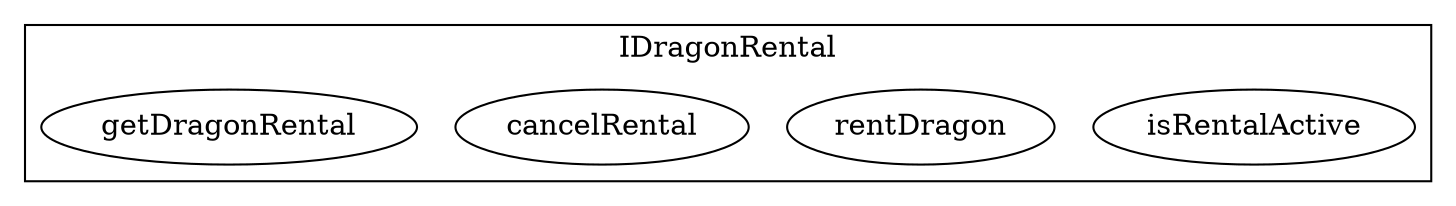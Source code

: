 strict digraph {
subgraph cluster_898_IDragonRental {
label = "IDragonRental"
"898_isRentalActive" [label="isRentalActive"]
"898_rentDragon" [label="rentDragon"]
"898_cancelRental" [label="cancelRental"]
"898_getDragonRental" [label="getDragonRental"]
}subgraph cluster_solidity {
label = "[Solidity]"
}
}